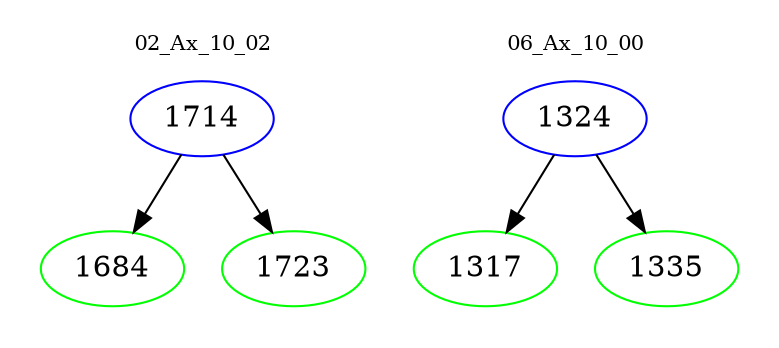 digraph{
subgraph cluster_0 {
color = white
label = "02_Ax_10_02";
fontsize=10;
T0_1714 [label="1714", color="blue"]
T0_1714 -> T0_1684 [color="black"]
T0_1684 [label="1684", color="green"]
T0_1714 -> T0_1723 [color="black"]
T0_1723 [label="1723", color="green"]
}
subgraph cluster_1 {
color = white
label = "06_Ax_10_00";
fontsize=10;
T1_1324 [label="1324", color="blue"]
T1_1324 -> T1_1317 [color="black"]
T1_1317 [label="1317", color="green"]
T1_1324 -> T1_1335 [color="black"]
T1_1335 [label="1335", color="green"]
}
}
